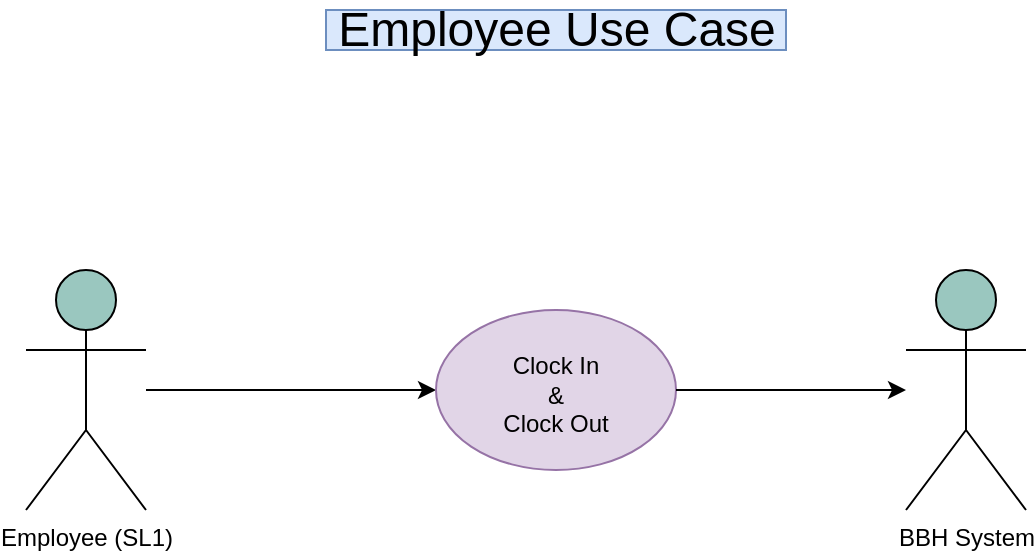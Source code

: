 <mxfile version="14.1.2" type="github" pages="4"><diagram id="anbYQhvfi7PNeb6HbSOv" name="Use Cases - Employee"><mxGraphModel dx="1042" dy="491" grid="1" gridSize="10" guides="1" tooltips="1" connect="1" arrows="1" fold="1" page="1" pageScale="1" pageWidth="850" pageHeight="1100" math="0" shadow="0"><root><mxCell id="0"/><mxCell id="1" parent="0"/><mxCell id="CO89vbp3MeXakSmFFq6b-15" value="" style="edgeStyle=orthogonalEdgeStyle;rounded=0;orthogonalLoop=1;jettySize=auto;html=1;" edge="1" parent="1" source="CO89vbp3MeXakSmFFq6b-18" target="CO89vbp3MeXakSmFFq6b-14"><mxGeometry relative="1" as="geometry"><mxPoint x="250" y="260" as="sourcePoint"/></mxGeometry></mxCell><mxCell id="CO89vbp3MeXakSmFFq6b-14" value="&lt;div&gt;&lt;br&gt;&lt;/div&gt;&lt;div&gt;Clock In &lt;br&gt;&lt;/div&gt;&lt;div&gt;&amp;amp; &lt;br&gt;&lt;/div&gt;&lt;div&gt;Clock Out&lt;/div&gt;&lt;div&gt;&lt;br&gt;&lt;/div&gt;" style="ellipse;whiteSpace=wrap;html=1;verticalAlign=top;fillColor=#e1d5e7;strokeColor=#9673a6;" vertex="1" parent="1"><mxGeometry x="365" y="220" width="120" height="80" as="geometry"/></mxCell><mxCell id="CO89vbp3MeXakSmFFq6b-18" value="Employee (SL1)" style="shape=umlActor;verticalLabelPosition=bottom;verticalAlign=top;html=1;fillColor=#9AC7BF;" vertex="1" parent="1"><mxGeometry x="160" y="200" width="60" height="120" as="geometry"/></mxCell><mxCell id="CO89vbp3MeXakSmFFq6b-19" value="&lt;div&gt;BBH System&lt;/div&gt;" style="shape=umlActor;verticalLabelPosition=bottom;verticalAlign=top;html=1;fillColor=#9AC7BF;" vertex="1" parent="1"><mxGeometry x="600" y="200" width="60" height="120" as="geometry"/></mxCell><mxCell id="CO89vbp3MeXakSmFFq6b-21" value="" style="endArrow=classic;html=1;exitX=1;exitY=0.5;exitDx=0;exitDy=0;" edge="1" parent="1" source="CO89vbp3MeXakSmFFq6b-14" target="CO89vbp3MeXakSmFFq6b-19"><mxGeometry width="50" height="50" relative="1" as="geometry"><mxPoint x="540" y="290" as="sourcePoint"/><mxPoint x="580" y="260" as="targetPoint"/></mxGeometry></mxCell><mxCell id="CO89vbp3MeXakSmFFq6b-23" value="&lt;div style=&quot;font-size: 24px&quot;&gt;Employee Use Case&lt;/div&gt;" style="text;html=1;align=center;verticalAlign=middle;resizable=0;points=[];autosize=1;strokeColor=#6c8ebf;fillColor=#dae8fc;" vertex="1" parent="1"><mxGeometry x="310" y="70" width="230" height="20" as="geometry"/></mxCell></root></mxGraphModel></diagram><diagram id="1G-0u2VUdDycTXCMmT6V" name="Use Cases - Manager"><mxGraphModel dx="1042" dy="491" grid="1" gridSize="10" guides="1" tooltips="1" connect="1" arrows="1" fold="1" page="1" pageScale="1" pageWidth="850" pageHeight="1100" math="0" shadow="0"><root><mxCell id="dNCdff5wNjm814xl4e9U-0"/><mxCell id="dNCdff5wNjm814xl4e9U-1" parent="dNCdff5wNjm814xl4e9U-0"/><mxCell id="peRjCMO-tDSEa81KhJb1-0" value="" style="edgeStyle=orthogonalEdgeStyle;rounded=0;orthogonalLoop=1;jettySize=auto;html=1;" edge="1" parent="dNCdff5wNjm814xl4e9U-1" source="peRjCMO-tDSEa81KhJb1-3" target="peRjCMO-tDSEa81KhJb1-2"><mxGeometry relative="1" as="geometry"><mxPoint x="250" y="260" as="sourcePoint"/><Array as="points"><mxPoint x="240" y="220"/><mxPoint x="240" y="160"/></Array></mxGeometry></mxCell><mxCell id="peRjCMO-tDSEa81KhJb1-2" value="&lt;div&gt;&lt;br&gt;&lt;/div&gt;&lt;div&gt;Manage Inventory (CRUD)&lt;/div&gt;" style="ellipse;whiteSpace=wrap;html=1;verticalAlign=top;fillColor=#e1d5e7;strokeColor=#9673a6;" vertex="1" parent="dNCdff5wNjm814xl4e9U-1"><mxGeometry x="365" y="120" width="120" height="80" as="geometry"/></mxCell><mxCell id="peRjCMO-tDSEa81KhJb1-3" value="&lt;div&gt;Manager (SL2)&lt;/div&gt;&lt;div&gt;&lt;br&gt;&lt;/div&gt;" style="shape=umlActor;verticalLabelPosition=bottom;verticalAlign=top;html=1;fillColor=#9AC7BF;" vertex="1" parent="dNCdff5wNjm814xl4e9U-1"><mxGeometry x="60" y="160" width="60" height="120" as="geometry"/></mxCell><mxCell id="peRjCMO-tDSEa81KhJb1-4" value="&lt;div&gt;Inventory DB&lt;/div&gt;&lt;div&gt;&lt;br&gt;&lt;/div&gt;" style="shape=umlActor;verticalLabelPosition=bottom;verticalAlign=top;html=1;fillColor=#9AC7BF;" vertex="1" parent="dNCdff5wNjm814xl4e9U-1"><mxGeometry x="620" y="115" width="50" height="90" as="geometry"/></mxCell><mxCell id="peRjCMO-tDSEa81KhJb1-6" value="&lt;div style=&quot;font-size: 24px&quot;&gt;Manager Use Case&lt;/div&gt;" style="text;html=1;align=center;verticalAlign=middle;resizable=0;points=[];autosize=1;strokeColor=#6c8ebf;fillColor=#dae8fc;" vertex="1" parent="dNCdff5wNjm814xl4e9U-1"><mxGeometry x="315" y="40" width="220" height="20" as="geometry"/></mxCell><mxCell id="vUdpTu1ZIixYlwn2C6nH-0" value="&lt;div&gt;Revenue &amp;amp; Expense DB&lt;/div&gt;" style="shape=umlActor;verticalLabelPosition=bottom;verticalAlign=top;html=1;fillColor=#9AC7BF;" vertex="1" parent="dNCdff5wNjm814xl4e9U-1"><mxGeometry x="620" y="280" width="50" height="90" as="geometry"/></mxCell><mxCell id="vUdpTu1ZIixYlwn2C6nH-1" value="&lt;div&gt;Employee DB&lt;/div&gt;&lt;div&gt;&lt;br&gt;&lt;/div&gt;" style="shape=umlActor;verticalLabelPosition=bottom;verticalAlign=top;html=1;fillColor=#9AC7BF;" vertex="1" parent="dNCdff5wNjm814xl4e9U-1"><mxGeometry x="620" y="440" width="50" height="90" as="geometry"/></mxCell><mxCell id="vUdpTu1ZIixYlwn2C6nH-3" value="&lt;div&gt;&lt;br&gt;&lt;/div&gt;&lt;div&gt;Manage Inventory (CRUD)&lt;/div&gt;" style="ellipse;whiteSpace=wrap;html=1;verticalAlign=top;fillColor=#e1d5e7;strokeColor=#9673a6;" vertex="1" parent="dNCdff5wNjm814xl4e9U-1"><mxGeometry x="365" y="470" width="120" height="80" as="geometry"/></mxCell><mxCell id="vUdpTu1ZIixYlwn2C6nH-4" value="&lt;div&gt;&lt;br&gt;&lt;/div&gt;&lt;div&gt;Manage Inventory (CRUD)&lt;/div&gt;" style="ellipse;whiteSpace=wrap;html=1;verticalAlign=top;fillColor=#e1d5e7;strokeColor=#9673a6;" vertex="1" parent="dNCdff5wNjm814xl4e9U-1"><mxGeometry x="365" y="280" width="120" height="80" as="geometry"/></mxCell><mxCell id="vUdpTu1ZIixYlwn2C6nH-7" value="" style="endArrow=classic;startArrow=classic;html=1;" edge="1" parent="dNCdff5wNjm814xl4e9U-1"><mxGeometry width="50" height="50" relative="1" as="geometry"><mxPoint x="500" y="319.5" as="sourcePoint"/><mxPoint x="610" y="319.5" as="targetPoint"/><Array as="points"/></mxGeometry></mxCell><mxCell id="vUdpTu1ZIixYlwn2C6nH-12" value="" style="endArrow=classic;startArrow=classic;html=1;" edge="1" parent="dNCdff5wNjm814xl4e9U-1"><mxGeometry width="50" height="50" relative="1" as="geometry"><mxPoint x="500" y="159.5" as="sourcePoint"/><mxPoint x="610" y="159.5" as="targetPoint"/><Array as="points"/></mxGeometry></mxCell><mxCell id="vUdpTu1ZIixYlwn2C6nH-13" value="" style="endArrow=classic;startArrow=classic;html=1;" edge="1" parent="dNCdff5wNjm814xl4e9U-1"><mxGeometry width="50" height="50" relative="1" as="geometry"><mxPoint x="500" y="520" as="sourcePoint"/><mxPoint x="610" y="520" as="targetPoint"/><Array as="points"/></mxGeometry></mxCell><mxCell id="vUdpTu1ZIixYlwn2C6nH-14" value="" style="endArrow=classic;html=1;" edge="1" parent="dNCdff5wNjm814xl4e9U-1"><mxGeometry width="50" height="50" relative="1" as="geometry"><mxPoint x="240" y="320" as="sourcePoint"/><mxPoint x="360" y="320" as="targetPoint"/></mxGeometry></mxCell><mxCell id="vUdpTu1ZIixYlwn2C6nH-16" value="" style="endArrow=classic;html=1;" edge="1" parent="dNCdff5wNjm814xl4e9U-1"><mxGeometry width="50" height="50" relative="1" as="geometry"><mxPoint x="240" y="520" as="sourcePoint"/><mxPoint x="360" y="520" as="targetPoint"/></mxGeometry></mxCell><mxCell id="vUdpTu1ZIixYlwn2C6nH-17" value="" style="endArrow=none;html=1;" edge="1" parent="dNCdff5wNjm814xl4e9U-1"><mxGeometry width="50" height="50" relative="1" as="geometry"><mxPoint x="240" y="520" as="sourcePoint"/><mxPoint x="240" y="220" as="targetPoint"/></mxGeometry></mxCell></root></mxGraphModel></diagram><diagram id="_6Xknmz3gSYwfMTFDA9m" name="Use Cases - Owner"><mxGraphModel dx="1042" dy="491" grid="1" gridSize="10" guides="1" tooltips="1" connect="1" arrows="1" fold="1" page="1" pageScale="1" pageWidth="850" pageHeight="1100" math="0" shadow="0"><root><mxCell id="iqN_SSVcZP-79QV8vx00-0"/><mxCell id="iqN_SSVcZP-79QV8vx00-1" parent="iqN_SSVcZP-79QV8vx00-0"/><mxCell id="NwmOZ7L3IloxI7CdF7Tc-15" value="" style="edgeStyle=orthogonalEdgeStyle;rounded=0;orthogonalLoop=1;jettySize=auto;html=1;" edge="1" parent="iqN_SSVcZP-79QV8vx00-1" source="NwmOZ7L3IloxI7CdF7Tc-17" target="NwmOZ7L3IloxI7CdF7Tc-16"><mxGeometry relative="1" as="geometry"><mxPoint x="260" y="270" as="sourcePoint"/><Array as="points"><mxPoint x="240" y="230"/><mxPoint x="240" y="160"/></Array></mxGeometry></mxCell><mxCell id="NwmOZ7L3IloxI7CdF7Tc-16" value="&lt;div&gt;&lt;br&gt;&lt;/div&gt;&lt;div&gt;&quot;Manager&quot; &lt;br&gt;&lt;/div&gt;&lt;div&gt;Permissions&lt;/div&gt;&lt;div&gt;&lt;br&gt;&lt;/div&gt;" style="ellipse;whiteSpace=wrap;html=1;verticalAlign=top;fillColor=#e1d5e7;strokeColor=#9673a6;" vertex="1" parent="iqN_SSVcZP-79QV8vx00-1"><mxGeometry x="390" y="120" width="120" height="80" as="geometry"/></mxCell><mxCell id="NwmOZ7L3IloxI7CdF7Tc-17" value="Owner (SL3)" style="shape=umlActor;verticalLabelPosition=bottom;verticalAlign=top;html=1;fillColor=#9AC7BF;" vertex="1" parent="iqN_SSVcZP-79QV8vx00-1"><mxGeometry x="70" y="170" width="60" height="120" as="geometry"/></mxCell><mxCell id="NwmOZ7L3IloxI7CdF7Tc-18" value="&lt;div&gt;Inventory DB&lt;/div&gt;&lt;div&gt;&lt;br&gt;&lt;/div&gt;" style="shape=umlActor;verticalLabelPosition=bottom;verticalAlign=top;html=1;fillColor=#9AC7BF;" vertex="1" parent="iqN_SSVcZP-79QV8vx00-1"><mxGeometry x="640" y="167.5" width="50" height="90" as="geometry"/></mxCell><mxCell id="NwmOZ7L3IloxI7CdF7Tc-19" value="&lt;div style=&quot;font-size: 24px&quot;&gt;Owner Use Case&lt;/div&gt;" style="text;html=1;align=center;verticalAlign=middle;resizable=0;points=[];autosize=1;strokeColor=#6c8ebf;fillColor=#dae8fc;" vertex="1" parent="iqN_SSVcZP-79QV8vx00-1"><mxGeometry x="335" y="30" width="200" height="20" as="geometry"/></mxCell><mxCell id="NwmOZ7L3IloxI7CdF7Tc-20" value="&lt;div&gt;Revenue &amp;amp; &lt;br&gt;&lt;/div&gt;&lt;div&gt;Expense DB&lt;/div&gt;" style="shape=umlActor;verticalLabelPosition=bottom;verticalAlign=top;html=1;fillColor=#9AC7BF;" vertex="1" parent="iqN_SSVcZP-79QV8vx00-1"><mxGeometry x="760" y="167.5" width="50" height="90" as="geometry"/></mxCell><mxCell id="NwmOZ7L3IloxI7CdF7Tc-21" value="&lt;div&gt;Employee DB&lt;/div&gt;&lt;div&gt;&lt;br&gt;&lt;/div&gt;" style="shape=umlActor;verticalLabelPosition=bottom;verticalAlign=top;html=1;fillColor=#9AC7BF;" vertex="1" parent="iqN_SSVcZP-79QV8vx00-1"><mxGeometry x="700" y="82.5" width="50" height="90" as="geometry"/></mxCell><mxCell id="NwmOZ7L3IloxI7CdF7Tc-22" value="&lt;div&gt;&lt;br&gt;&lt;/div&gt;&lt;div&gt;Manage Assets&lt;/div&gt;&lt;div&gt;(CRUD)&lt;/div&gt;&lt;div&gt;&lt;br&gt;&lt;/div&gt;" style="ellipse;whiteSpace=wrap;html=1;verticalAlign=top;fillColor=#e1d5e7;strokeColor=#9673a6;" vertex="1" parent="iqN_SSVcZP-79QV8vx00-1"><mxGeometry x="390" y="490" width="120" height="80" as="geometry"/></mxCell><mxCell id="NwmOZ7L3IloxI7CdF7Tc-23" value="&lt;div&gt;&lt;br&gt;&lt;/div&gt;&lt;div&gt;Manage Liabilities&lt;/div&gt;&lt;div&gt;(CRUD)&lt;/div&gt;" style="ellipse;whiteSpace=wrap;html=1;verticalAlign=top;fillColor=#e1d5e7;strokeColor=#9673a6;" vertex="1" parent="iqN_SSVcZP-79QV8vx00-1"><mxGeometry x="390" y="320" width="120" height="80" as="geometry"/></mxCell><mxCell id="NwmOZ7L3IloxI7CdF7Tc-24" value="" style="endArrow=classic;startArrow=classic;html=1;" edge="1" parent="iqN_SSVcZP-79QV8vx00-1"><mxGeometry width="50" height="50" relative="1" as="geometry"><mxPoint x="520" y="359.5" as="sourcePoint"/><mxPoint x="630" y="359.5" as="targetPoint"/><Array as="points"/></mxGeometry></mxCell><mxCell id="NwmOZ7L3IloxI7CdF7Tc-25" value="" style="endArrow=classic;startArrow=classic;html=1;" edge="1" parent="iqN_SSVcZP-79QV8vx00-1"><mxGeometry width="50" height="50" relative="1" as="geometry"><mxPoint x="520" y="159.5" as="sourcePoint"/><mxPoint x="630" y="159.5" as="targetPoint"/><Array as="points"/></mxGeometry></mxCell><mxCell id="NwmOZ7L3IloxI7CdF7Tc-26" value="" style="endArrow=classic;startArrow=classic;html=1;" edge="1" parent="iqN_SSVcZP-79QV8vx00-1"><mxGeometry width="50" height="50" relative="1" as="geometry"><mxPoint x="520" y="530" as="sourcePoint"/><mxPoint x="630" y="530" as="targetPoint"/><Array as="points"/></mxGeometry></mxCell><mxCell id="NwmOZ7L3IloxI7CdF7Tc-27" value="" style="endArrow=classic;html=1;entryX=0;entryY=0.5;entryDx=0;entryDy=0;" edge="1" parent="iqN_SSVcZP-79QV8vx00-1" target="NwmOZ7L3IloxI7CdF7Tc-23"><mxGeometry width="50" height="50" relative="1" as="geometry"><mxPoint x="240" y="359.5" as="sourcePoint"/><mxPoint x="360" y="359.5" as="targetPoint"/></mxGeometry></mxCell><mxCell id="NwmOZ7L3IloxI7CdF7Tc-28" value="" style="endArrow=classic;html=1;entryX=0;entryY=0.5;entryDx=0;entryDy=0;" edge="1" parent="iqN_SSVcZP-79QV8vx00-1" target="NwmOZ7L3IloxI7CdF7Tc-22"><mxGeometry width="50" height="50" relative="1" as="geometry"><mxPoint x="240" y="530" as="sourcePoint"/><mxPoint x="360" y="530" as="targetPoint"/></mxGeometry></mxCell><mxCell id="NwmOZ7L3IloxI7CdF7Tc-29" value="" style="endArrow=none;html=1;" edge="1" parent="iqN_SSVcZP-79QV8vx00-1"><mxGeometry width="50" height="50" relative="1" as="geometry"><mxPoint x="240" y="530" as="sourcePoint"/><mxPoint x="240" y="230" as="targetPoint"/></mxGeometry></mxCell><mxCell id="1FBCG24Z62J_bdt7FTPh-0" value="Liabilities DB" style="shape=umlActor;verticalLabelPosition=bottom;verticalAlign=top;html=1;fillColor=#9AC7BF;" vertex="1" parent="iqN_SSVcZP-79QV8vx00-1"><mxGeometry x="680" y="330" width="50" height="90" as="geometry"/></mxCell><mxCell id="1FBCG24Z62J_bdt7FTPh-1" value="&lt;div&gt;Assets DB&lt;/div&gt;&lt;div&gt;&lt;br&gt;&lt;/div&gt;" style="shape=umlActor;verticalLabelPosition=bottom;verticalAlign=top;html=1;fillColor=#9AC7BF;" vertex="1" parent="iqN_SSVcZP-79QV8vx00-1"><mxGeometry x="680" y="490" width="50" height="90" as="geometry"/></mxCell></root></mxGraphModel></diagram><diagram id="ixLYV2h4FdQNu9WG6x9G" name="Use Cases - Financial Dept."><mxGraphModel dx="1042" dy="491" grid="1" gridSize="10" guides="1" tooltips="1" connect="1" arrows="1" fold="1" page="1" pageScale="1" pageWidth="850" pageHeight="1100" math="0" shadow="0"><root><mxCell id="ZpKb7iFnyHwZU6Ev04fQ-0"/><mxCell id="ZpKb7iFnyHwZU6Ev04fQ-1" parent="ZpKb7iFnyHwZU6Ev04fQ-0"/><mxCell id="UXpEv8EKwphZufCpqRK2-0" value="" style="edgeStyle=orthogonalEdgeStyle;rounded=0;orthogonalLoop=1;jettySize=auto;html=1;" edge="1" parent="ZpKb7iFnyHwZU6Ev04fQ-1" source="UXpEv8EKwphZufCpqRK2-2" target="UXpEv8EKwphZufCpqRK2-1"><mxGeometry relative="1" as="geometry"><mxPoint x="260" y="270" as="sourcePoint"/><Array as="points"><mxPoint x="240" y="230"/><mxPoint x="240" y="160"/></Array></mxGeometry></mxCell><mxCell id="UXpEv8EKwphZufCpqRK2-1" value="&lt;div&gt;&lt;br&gt;&lt;/div&gt;&lt;div&gt;Balance Sheet Reporting&lt;br&gt;&lt;/div&gt;&lt;div&gt;(CRUD)&lt;/div&gt;&lt;div&gt;&lt;br&gt;&lt;/div&gt;" style="ellipse;whiteSpace=wrap;html=1;verticalAlign=top;fillColor=#e1d5e7;strokeColor=#9673a6;" vertex="1" parent="ZpKb7iFnyHwZU6Ev04fQ-1"><mxGeometry x="390" y="120" width="120" height="80" as="geometry"/></mxCell><mxCell id="UXpEv8EKwphZufCpqRK2-2" value="Owner (SL3)" style="shape=umlActor;verticalLabelPosition=bottom;verticalAlign=top;html=1;fillColor=#9AC7BF;" vertex="1" parent="ZpKb7iFnyHwZU6Ev04fQ-1"><mxGeometry x="70" y="170" width="60" height="120" as="geometry"/></mxCell><mxCell id="UXpEv8EKwphZufCpqRK2-4" value="&lt;div style=&quot;font-size: 24px&quot;&gt;Financial Dept. Use Case&lt;/div&gt;" style="text;html=1;align=center;verticalAlign=middle;resizable=0;points=[];autosize=1;strokeColor=#6c8ebf;fillColor=#dae8fc;" vertex="1" parent="ZpKb7iFnyHwZU6Ev04fQ-1"><mxGeometry x="290" y="30" width="290" height="20" as="geometry"/></mxCell><mxCell id="UXpEv8EKwphZufCpqRK2-6" value="&lt;div&gt;&lt;br&gt;&lt;/div&gt;&lt;div&gt;Cashflow Statement Reporting&lt;br&gt;&lt;/div&gt;&lt;div&gt;(CRUD)&lt;/div&gt;&lt;div&gt;&lt;br&gt;&lt;/div&gt;" style="ellipse;whiteSpace=wrap;html=1;verticalAlign=top;fillColor=#e1d5e7;strokeColor=#9673a6;" vertex="1" parent="ZpKb7iFnyHwZU6Ev04fQ-1"><mxGeometry x="390" y="490" width="120" height="80" as="geometry"/></mxCell><mxCell id="UXpEv8EKwphZufCpqRK2-7" value="&lt;div&gt;&lt;br&gt;&lt;/div&gt;&lt;div&gt;Income Statement Reporting&lt;br&gt;&lt;/div&gt;&lt;div&gt;(CRUD)&lt;/div&gt;" style="ellipse;whiteSpace=wrap;html=1;verticalAlign=top;fillColor=#e1d5e7;strokeColor=#9673a6;" vertex="1" parent="ZpKb7iFnyHwZU6Ev04fQ-1"><mxGeometry x="390" y="320" width="120" height="80" as="geometry"/></mxCell><mxCell id="UXpEv8EKwphZufCpqRK2-8" value="" style="endArrow=classic;startArrow=classic;html=1;" edge="1" parent="ZpKb7iFnyHwZU6Ev04fQ-1"><mxGeometry width="50" height="50" relative="1" as="geometry"><mxPoint x="520" y="359.5" as="sourcePoint"/><mxPoint x="640" y="360" as="targetPoint"/><Array as="points"/></mxGeometry></mxCell><mxCell id="UXpEv8EKwphZufCpqRK2-9" value="" style="endArrow=classic;startArrow=classic;html=1;" edge="1" parent="ZpKb7iFnyHwZU6Ev04fQ-1"><mxGeometry width="50" height="50" relative="1" as="geometry"><mxPoint x="520" y="159.5" as="sourcePoint"/><mxPoint x="640" y="160" as="targetPoint"/><Array as="points"/></mxGeometry></mxCell><mxCell id="UXpEv8EKwphZufCpqRK2-10" value="" style="endArrow=classic;startArrow=classic;html=1;" edge="1" parent="ZpKb7iFnyHwZU6Ev04fQ-1"><mxGeometry width="50" height="50" relative="1" as="geometry"><mxPoint x="520" y="530" as="sourcePoint"/><mxPoint x="640" y="530" as="targetPoint"/><Array as="points"/></mxGeometry></mxCell><mxCell id="UXpEv8EKwphZufCpqRK2-11" value="" style="endArrow=classic;html=1;entryX=0;entryY=0.5;entryDx=0;entryDy=0;" edge="1" parent="ZpKb7iFnyHwZU6Ev04fQ-1" target="UXpEv8EKwphZufCpqRK2-7"><mxGeometry width="50" height="50" relative="1" as="geometry"><mxPoint x="240" y="359.5" as="sourcePoint"/><mxPoint x="360" y="359.5" as="targetPoint"/></mxGeometry></mxCell><mxCell id="UXpEv8EKwphZufCpqRK2-12" value="" style="endArrow=classic;html=1;entryX=0;entryY=0.5;entryDx=0;entryDy=0;" edge="1" parent="ZpKb7iFnyHwZU6Ev04fQ-1" target="UXpEv8EKwphZufCpqRK2-6"><mxGeometry width="50" height="50" relative="1" as="geometry"><mxPoint x="240" y="530" as="sourcePoint"/><mxPoint x="360" y="530" as="targetPoint"/></mxGeometry></mxCell><mxCell id="UXpEv8EKwphZufCpqRK2-13" value="" style="endArrow=none;html=1;" edge="1" parent="ZpKb7iFnyHwZU6Ev04fQ-1"><mxGeometry width="50" height="50" relative="1" as="geometry"><mxPoint x="240" y="530" as="sourcePoint"/><mxPoint x="240" y="230" as="targetPoint"/></mxGeometry></mxCell><mxCell id="UXpEv8EKwphZufCpqRK2-14" value="Balance Sheet DB" style="shape=umlActor;verticalLabelPosition=bottom;verticalAlign=top;html=1;fillColor=#9AC7BF;" vertex="1" parent="ZpKb7iFnyHwZU6Ev04fQ-1"><mxGeometry x="680" y="130" width="50" height="90" as="geometry"/></mxCell><mxCell id="UXpEv8EKwphZufCpqRK2-15" value="&lt;div&gt;Cashflow Statement DB&lt;/div&gt;&lt;div&gt;&lt;br&gt;&lt;/div&gt;" style="shape=umlActor;verticalLabelPosition=bottom;verticalAlign=top;html=1;fillColor=#9AC7BF;" vertex="1" parent="ZpKb7iFnyHwZU6Ev04fQ-1"><mxGeometry x="680" y="485" width="50" height="90" as="geometry"/></mxCell><mxCell id="UXpEv8EKwphZufCpqRK2-16" value="Income Statement DB" style="shape=umlActor;verticalLabelPosition=bottom;verticalAlign=top;html=1;fillColor=#9AC7BF;" vertex="1" parent="ZpKb7iFnyHwZU6Ev04fQ-1"><mxGeometry x="680" y="320" width="50" height="90" as="geometry"/></mxCell></root></mxGraphModel></diagram></mxfile>